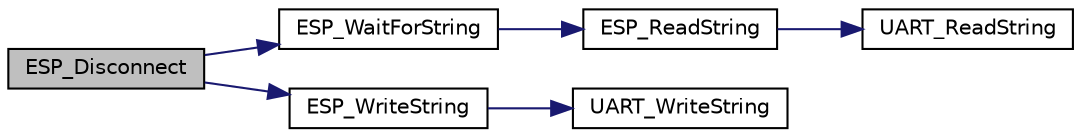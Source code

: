 digraph "ESP_Disconnect"
{
 // LATEX_PDF_SIZE
  edge [fontname="Helvetica",fontsize="10",labelfontname="Helvetica",labelfontsize="10"];
  node [fontname="Helvetica",fontsize="10",shape=record];
  rankdir="LR";
  Node1 [label="ESP_Disconnect",height=0.2,width=0.4,color="black", fillcolor="grey75", style="filled", fontcolor="black",tooltip="Disconnect from access point."];
  Node1 -> Node2 [color="midnightblue",fontsize="10",style="solid",fontname="Helvetica"];
  Node2 [label="ESP_WaitForString",height=0.2,width=0.4,color="black", fillcolor="white", style="filled",URL="$dd/d79/group__ESP__Public__Functions.html#gaaa031656f1467f8d302b17349822fd6c",tooltip="Wait for ESP to meet one of a certain amount of string responses."];
  Node2 -> Node3 [color="midnightblue",fontsize="10",style="solid",fontname="Helvetica"];
  Node3 [label="ESP_ReadString",height=0.2,width=0.4,color="black", fillcolor="white", style="filled",URL="$dd/d79/group__ESP__Public__Functions.html#gab3ac3e22bd5d3af617d024763c4b4843",tooltip="Receive AT string response."];
  Node3 -> Node4 [color="midnightblue",fontsize="10",style="solid",fontname="Helvetica"];
  Node4 [label="UART_ReadString",height=0.2,width=0.4,color="black", fillcolor="white", style="filled",URL="$d8/d63/group__UART__Public__Functions.html#ga39f2fc334213dfb77bcac2a1bbe63dc8",tooltip="Read String from RX FIFO."];
  Node1 -> Node5 [color="midnightblue",fontsize="10",style="solid",fontname="Helvetica"];
  Node5 [label="ESP_WriteString",height=0.2,width=0.4,color="black", fillcolor="white", style="filled",URL="$dd/d79/group__ESP__Public__Functions.html#ga01e79db46c954dbb88aae6ce6e2b20d9",tooltip="Send AT string."];
  Node5 -> Node6 [color="midnightblue",fontsize="10",style="solid",fontname="Helvetica"];
  Node6 [label="UART_WriteString",height=0.2,width=0.4,color="black", fillcolor="white", style="filled",URL="$d8/d63/group__UART__Public__Functions.html#ga116b2755b0c29a93ba7d67b5a9566f2e",tooltip="Write String to TX FIFO."];
}
